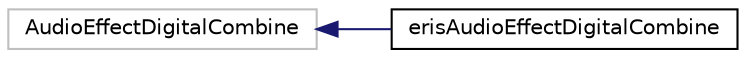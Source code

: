 digraph "Graphical Class Hierarchy"
{
 // LATEX_PDF_SIZE
  edge [fontname="Helvetica",fontsize="10",labelfontname="Helvetica",labelfontsize="10"];
  node [fontname="Helvetica",fontsize="10",shape=record];
  rankdir="LR";
  Node283 [label="AudioEffectDigitalCombine",height=0.2,width=0.4,color="grey75", fillcolor="white", style="filled",tooltip=" "];
  Node283 -> Node0 [dir="back",color="midnightblue",fontsize="10",style="solid",fontname="Helvetica"];
  Node0 [label="erisAudioEffectDigitalCombine",height=0.2,width=0.4,color="black", fillcolor="white", style="filled",URL="$classeris_audio_effect_digital_combine.html",tooltip=" "];
}
